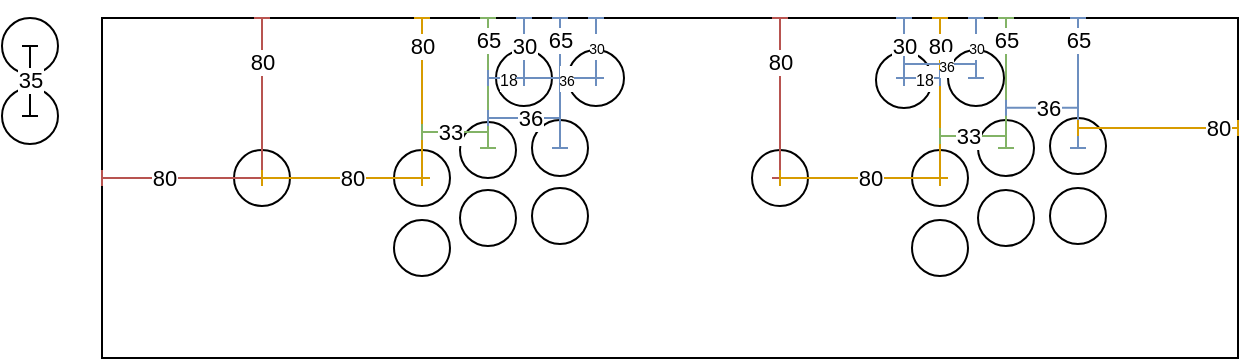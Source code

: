 <mxfile version="20.8.23" type="github">
  <diagram name="Page-1" id="TyZUWZUwhEmbMYcQDR7y">
    <mxGraphModel dx="665" dy="443" grid="1" gridSize="10" guides="1" tooltips="1" connect="1" arrows="1" fold="1" page="1" pageScale="1" pageWidth="827" pageHeight="1169" math="0" shadow="0">
      <root>
        <mxCell id="0" />
        <mxCell id="1" parent="0" />
        <mxCell id="x4vkcotw__83MeDZd9nn-2" value="" style="rounded=0;whiteSpace=wrap;html=1;imageWidth=24;" parent="1" vertex="1">
          <mxGeometry x="80" y="360" width="568" height="170" as="geometry" />
        </mxCell>
        <mxCell id="x4vkcotw__83MeDZd9nn-23" value="" style="group" parent="1" vertex="1" connectable="0">
          <mxGeometry x="259" y="411" width="28" height="58" as="geometry" />
        </mxCell>
        <mxCell id="x4vkcotw__83MeDZd9nn-24" value="" style="ellipse;whiteSpace=wrap;html=1;aspect=fixed;" parent="x4vkcotw__83MeDZd9nn-23" vertex="1">
          <mxGeometry y="1" width="28" height="28" as="geometry" />
        </mxCell>
        <mxCell id="x4vkcotw__83MeDZd9nn-25" value="" style="ellipse;whiteSpace=wrap;html=1;aspect=fixed;" parent="x4vkcotw__83MeDZd9nn-23" vertex="1">
          <mxGeometry y="35" width="28" height="28" as="geometry" />
        </mxCell>
        <mxCell id="x4vkcotw__83MeDZd9nn-1" value="" style="ellipse;whiteSpace=wrap;html=1;aspect=fixed;" parent="1" vertex="1">
          <mxGeometry x="146" y="426" width="28" height="28" as="geometry" />
        </mxCell>
        <mxCell id="x4vkcotw__83MeDZd9nn-3" value="" style="endArrow=baseDash;html=1;rounded=0;endFill=0;startArrow=baseDash;startFill=0;fillColor=#f8cecc;strokeColor=#b85450;" parent="1" edge="1">
          <mxGeometry width="50" height="50" relative="1" as="geometry">
            <mxPoint x="80" y="440" as="sourcePoint" />
            <mxPoint x="160" y="440" as="targetPoint" />
          </mxGeometry>
        </mxCell>
        <mxCell id="x4vkcotw__83MeDZd9nn-17" value="80" style="edgeLabel;html=1;align=center;verticalAlign=middle;resizable=0;points=[];" parent="x4vkcotw__83MeDZd9nn-3" vertex="1" connectable="0">
          <mxGeometry x="-0.222" relative="1" as="geometry">
            <mxPoint as="offset" />
          </mxGeometry>
        </mxCell>
        <mxCell id="x4vkcotw__83MeDZd9nn-4" value="" style="endArrow=baseDash;html=1;rounded=0;endFill=0;startArrow=baseDash;startFill=0;fillColor=#f8cecc;strokeColor=#b85450;" parent="1" edge="1">
          <mxGeometry width="50" height="50" relative="1" as="geometry">
            <mxPoint x="160" y="360" as="sourcePoint" />
            <mxPoint x="160" y="440" as="targetPoint" />
          </mxGeometry>
        </mxCell>
        <mxCell id="x4vkcotw__83MeDZd9nn-16" value="80" style="edgeLabel;html=1;align=center;verticalAlign=middle;resizable=0;points=[];" parent="x4vkcotw__83MeDZd9nn-4" vertex="1" connectable="0">
          <mxGeometry x="-0.462" relative="1" as="geometry">
            <mxPoint as="offset" />
          </mxGeometry>
        </mxCell>
        <mxCell id="x4vkcotw__83MeDZd9nn-8" value="" style="ellipse;whiteSpace=wrap;html=1;aspect=fixed;" parent="1" vertex="1">
          <mxGeometry x="226" y="426" width="28" height="28" as="geometry" />
        </mxCell>
        <mxCell id="x4vkcotw__83MeDZd9nn-9" value="" style="ellipse;whiteSpace=wrap;html=1;aspect=fixed;" parent="1" vertex="1">
          <mxGeometry x="226" y="461" width="28" height="28" as="geometry" />
        </mxCell>
        <mxCell id="x4vkcotw__83MeDZd9nn-12" value="" style="group" parent="1" vertex="1" connectable="0">
          <mxGeometry x="30" y="360" width="28" height="58" as="geometry" />
        </mxCell>
        <mxCell id="x4vkcotw__83MeDZd9nn-10" value="" style="ellipse;whiteSpace=wrap;html=1;aspect=fixed;" parent="x4vkcotw__83MeDZd9nn-12" vertex="1">
          <mxGeometry width="28" height="28" as="geometry" />
        </mxCell>
        <mxCell id="x4vkcotw__83MeDZd9nn-11" value="" style="ellipse;whiteSpace=wrap;html=1;aspect=fixed;" parent="x4vkcotw__83MeDZd9nn-12" vertex="1">
          <mxGeometry y="35" width="28" height="28" as="geometry" />
        </mxCell>
        <mxCell id="x4vkcotw__83MeDZd9nn-35" value="" style="endArrow=baseDash;html=1;rounded=1;fillColor=#f8cecc;strokeColor=default;startArrow=baseDash;startFill=0;endFill=0;" parent="x4vkcotw__83MeDZd9nn-12" edge="1">
          <mxGeometry width="50" height="50" relative="1" as="geometry">
            <mxPoint x="14" y="14" as="sourcePoint" />
            <mxPoint x="14" y="49" as="targetPoint" />
          </mxGeometry>
        </mxCell>
        <mxCell id="x4vkcotw__83MeDZd9nn-36" value="35" style="edgeLabel;html=1;align=center;verticalAlign=middle;resizable=0;points=[];" parent="x4vkcotw__83MeDZd9nn-35" vertex="1" connectable="0">
          <mxGeometry x="0.125" relative="1" as="geometry">
            <mxPoint y="-3" as="offset" />
          </mxGeometry>
        </mxCell>
        <mxCell id="x4vkcotw__83MeDZd9nn-7" value="" style="endArrow=baseDash;html=1;rounded=0;fillColor=#ffe6cc;strokeColor=#d79b00;startArrow=baseDash;startFill=0;endFill=0;" parent="1" edge="1">
          <mxGeometry width="50" height="50" relative="1" as="geometry">
            <mxPoint x="240" y="360" as="sourcePoint" />
            <mxPoint x="240" y="440" as="targetPoint" />
          </mxGeometry>
        </mxCell>
        <mxCell id="x4vkcotw__83MeDZd9nn-14" value="80" style="edgeLabel;html=1;align=center;verticalAlign=middle;resizable=0;points=[];" parent="x4vkcotw__83MeDZd9nn-7" vertex="1" connectable="0">
          <mxGeometry x="-0.663" relative="1" as="geometry">
            <mxPoint as="offset" />
          </mxGeometry>
        </mxCell>
        <mxCell id="x4vkcotw__83MeDZd9nn-6" value="" style="endArrow=baseDash;html=1;rounded=0;fillColor=#ffe6cc;strokeColor=#d79b00;startArrow=baseDash;startFill=0;endFill=0;" parent="1" edge="1">
          <mxGeometry width="50" height="50" relative="1" as="geometry">
            <mxPoint x="160" y="440" as="sourcePoint" />
            <mxPoint x="240" y="440" as="targetPoint" />
          </mxGeometry>
        </mxCell>
        <mxCell id="x4vkcotw__83MeDZd9nn-13" value="80" style="edgeLabel;html=1;align=center;verticalAlign=middle;resizable=0;points=[];" parent="x4vkcotw__83MeDZd9nn-6" vertex="1" connectable="0">
          <mxGeometry x="0.125" relative="1" as="geometry">
            <mxPoint as="offset" />
          </mxGeometry>
        </mxCell>
        <mxCell id="x4vkcotw__83MeDZd9nn-18" value="" style="endArrow=baseDash;html=1;rounded=0;fillColor=#d5e8d4;strokeColor=#82b366;startArrow=baseDash;startFill=0;endFill=0;" parent="1" edge="1">
          <mxGeometry width="50" height="50" relative="1" as="geometry">
            <mxPoint x="240" y="417" as="sourcePoint" />
            <mxPoint x="273" y="417" as="targetPoint" />
          </mxGeometry>
        </mxCell>
        <mxCell id="x4vkcotw__83MeDZd9nn-19" value="33" style="edgeLabel;html=1;align=center;verticalAlign=middle;resizable=0;points=[];" parent="x4vkcotw__83MeDZd9nn-18" vertex="1" connectable="0">
          <mxGeometry x="0.125" relative="1" as="geometry">
            <mxPoint x="-5" as="offset" />
          </mxGeometry>
        </mxCell>
        <mxCell id="x4vkcotw__83MeDZd9nn-32" value="" style="group" parent="1" vertex="1" connectable="0">
          <mxGeometry x="295" y="410" width="28" height="58" as="geometry" />
        </mxCell>
        <mxCell id="x4vkcotw__83MeDZd9nn-33" value="" style="ellipse;whiteSpace=wrap;html=1;aspect=fixed;" parent="x4vkcotw__83MeDZd9nn-32" vertex="1">
          <mxGeometry y="1" width="28" height="28" as="geometry" />
        </mxCell>
        <mxCell id="x4vkcotw__83MeDZd9nn-34" value="" style="ellipse;whiteSpace=wrap;html=1;aspect=fixed;" parent="x4vkcotw__83MeDZd9nn-32" vertex="1">
          <mxGeometry y="35" width="28" height="28" as="geometry" />
        </mxCell>
        <mxCell id="x4vkcotw__83MeDZd9nn-28" value="" style="endArrow=baseDash;html=1;rounded=0;fillColor=#dae8fc;strokeColor=#6c8ebf;startArrow=baseDash;startFill=0;endFill=0;" parent="1" edge="1">
          <mxGeometry width="50" height="50" relative="1" as="geometry">
            <mxPoint x="309" y="360" as="sourcePoint" />
            <mxPoint x="309" y="425" as="targetPoint" />
          </mxGeometry>
        </mxCell>
        <mxCell id="x4vkcotw__83MeDZd9nn-29" value="65" style="edgeLabel;html=1;align=center;verticalAlign=middle;resizable=0;points=[];" parent="x4vkcotw__83MeDZd9nn-28" vertex="1" connectable="0">
          <mxGeometry x="-0.663" relative="1" as="geometry">
            <mxPoint as="offset" />
          </mxGeometry>
        </mxCell>
        <mxCell id="x4vkcotw__83MeDZd9nn-26" value="" style="endArrow=baseDash;html=1;rounded=0;fillColor=#d5e8d4;strokeColor=#82b366;startArrow=baseDash;startFill=0;endFill=0;" parent="1" edge="1">
          <mxGeometry width="50" height="50" relative="1" as="geometry">
            <mxPoint x="273" y="360" as="sourcePoint" />
            <mxPoint x="273" y="425" as="targetPoint" />
          </mxGeometry>
        </mxCell>
        <mxCell id="x4vkcotw__83MeDZd9nn-27" value="65" style="edgeLabel;html=1;align=center;verticalAlign=middle;resizable=0;points=[];" parent="x4vkcotw__83MeDZd9nn-26" vertex="1" connectable="0">
          <mxGeometry x="-0.663" relative="1" as="geometry">
            <mxPoint as="offset" />
          </mxGeometry>
        </mxCell>
        <mxCell id="x4vkcotw__83MeDZd9nn-30" value="" style="endArrow=baseDash;html=1;rounded=0;fillColor=#dae8fc;strokeColor=#6c8ebf;startArrow=baseDash;startFill=0;endFill=0;" parent="1" edge="1">
          <mxGeometry width="50" height="50" relative="1" as="geometry">
            <mxPoint x="273" y="410" as="sourcePoint" />
            <mxPoint x="309" y="410" as="targetPoint" />
          </mxGeometry>
        </mxCell>
        <mxCell id="x4vkcotw__83MeDZd9nn-31" value="36" style="edgeLabel;html=1;align=center;verticalAlign=middle;resizable=0;points=[];" parent="x4vkcotw__83MeDZd9nn-30" vertex="1" connectable="0">
          <mxGeometry x="0.125" relative="1" as="geometry">
            <mxPoint as="offset" />
          </mxGeometry>
        </mxCell>
        <mxCell id="p32x1-39a59fUp0QArxO-10" value="" style="group" vertex="1" connectable="0" parent="1">
          <mxGeometry x="554" y="410" width="28" height="58" as="geometry" />
        </mxCell>
        <mxCell id="p32x1-39a59fUp0QArxO-11" value="" style="ellipse;whiteSpace=wrap;html=1;aspect=fixed;" vertex="1" parent="p32x1-39a59fUp0QArxO-10">
          <mxGeometry width="28" height="28" as="geometry" />
        </mxCell>
        <mxCell id="p32x1-39a59fUp0QArxO-12" value="" style="ellipse;whiteSpace=wrap;html=1;aspect=fixed;" vertex="1" parent="p32x1-39a59fUp0QArxO-10">
          <mxGeometry y="35" width="28" height="28" as="geometry" />
        </mxCell>
        <mxCell id="p32x1-39a59fUp0QArxO-13" value="" style="endArrow=baseDash;html=1;rounded=0;fillColor=#dae8fc;strokeColor=#6c8ebf;startArrow=baseDash;startFill=0;endFill=0;" edge="1" parent="1">
          <mxGeometry width="50" height="50" relative="1" as="geometry">
            <mxPoint x="568" y="360" as="sourcePoint" />
            <mxPoint x="568" y="425" as="targetPoint" />
          </mxGeometry>
        </mxCell>
        <mxCell id="p32x1-39a59fUp0QArxO-14" value="65" style="edgeLabel;html=1;align=center;verticalAlign=middle;resizable=0;points=[];" vertex="1" connectable="0" parent="p32x1-39a59fUp0QArxO-13">
          <mxGeometry x="-0.663" relative="1" as="geometry">
            <mxPoint as="offset" />
          </mxGeometry>
        </mxCell>
        <mxCell id="p32x1-39a59fUp0QArxO-8" value="" style="endArrow=baseDash;html=1;rounded=0;fillColor=#ffe6cc;strokeColor=#d79b00;startArrow=baseDash;startFill=0;endFill=0;" edge="1" parent="1">
          <mxGeometry width="50" height="50" relative="1" as="geometry">
            <mxPoint x="568" y="415" as="sourcePoint" />
            <mxPoint x="648" y="415" as="targetPoint" />
          </mxGeometry>
        </mxCell>
        <mxCell id="p32x1-39a59fUp0QArxO-9" value="80" style="edgeLabel;html=1;align=center;verticalAlign=middle;resizable=0;points=[];" vertex="1" connectable="0" parent="p32x1-39a59fUp0QArxO-8">
          <mxGeometry x="0.125" relative="1" as="geometry">
            <mxPoint x="25" as="offset" />
          </mxGeometry>
        </mxCell>
        <mxCell id="p32x1-39a59fUp0QArxO-23" value="" style="group" vertex="1" connectable="0" parent="1">
          <mxGeometry x="518" y="411" width="28" height="58" as="geometry" />
        </mxCell>
        <mxCell id="p32x1-39a59fUp0QArxO-24" value="" style="ellipse;whiteSpace=wrap;html=1;aspect=fixed;" vertex="1" parent="p32x1-39a59fUp0QArxO-23">
          <mxGeometry width="28" height="28" as="geometry" />
        </mxCell>
        <mxCell id="p32x1-39a59fUp0QArxO-25" value="" style="ellipse;whiteSpace=wrap;html=1;aspect=fixed;" vertex="1" parent="p32x1-39a59fUp0QArxO-23">
          <mxGeometry y="35" width="28" height="28" as="geometry" />
        </mxCell>
        <mxCell id="p32x1-39a59fUp0QArxO-26" value="" style="ellipse;whiteSpace=wrap;html=1;aspect=fixed;" vertex="1" parent="1">
          <mxGeometry x="405" y="426" width="28" height="28" as="geometry" />
        </mxCell>
        <mxCell id="p32x1-39a59fUp0QArxO-27" value="" style="endArrow=baseDash;html=1;rounded=0;endFill=0;startArrow=baseDash;startFill=0;fillColor=#f8cecc;strokeColor=#b85450;" edge="1" parent="1">
          <mxGeometry width="50" height="50" relative="1" as="geometry">
            <mxPoint x="419" y="360" as="sourcePoint" />
            <mxPoint x="419" y="440" as="targetPoint" />
          </mxGeometry>
        </mxCell>
        <mxCell id="p32x1-39a59fUp0QArxO-28" value="80" style="edgeLabel;html=1;align=center;verticalAlign=middle;resizable=0;points=[];" vertex="1" connectable="0" parent="p32x1-39a59fUp0QArxO-27">
          <mxGeometry x="-0.462" relative="1" as="geometry">
            <mxPoint as="offset" />
          </mxGeometry>
        </mxCell>
        <mxCell id="p32x1-39a59fUp0QArxO-29" value="" style="ellipse;whiteSpace=wrap;html=1;aspect=fixed;" vertex="1" parent="1">
          <mxGeometry x="485" y="426" width="28" height="28" as="geometry" />
        </mxCell>
        <mxCell id="p32x1-39a59fUp0QArxO-30" value="" style="ellipse;whiteSpace=wrap;html=1;aspect=fixed;" vertex="1" parent="1">
          <mxGeometry x="485" y="461" width="28" height="28" as="geometry" />
        </mxCell>
        <mxCell id="p32x1-39a59fUp0QArxO-31" value="" style="endArrow=baseDash;html=1;rounded=0;fillColor=#ffe6cc;strokeColor=#d79b00;startArrow=baseDash;startFill=0;endFill=0;" edge="1" parent="1">
          <mxGeometry width="50" height="50" relative="1" as="geometry">
            <mxPoint x="499" y="360" as="sourcePoint" />
            <mxPoint x="499" y="440" as="targetPoint" />
          </mxGeometry>
        </mxCell>
        <mxCell id="p32x1-39a59fUp0QArxO-32" value="80" style="edgeLabel;html=1;align=center;verticalAlign=middle;resizable=0;points=[];" vertex="1" connectable="0" parent="p32x1-39a59fUp0QArxO-31">
          <mxGeometry x="-0.663" relative="1" as="geometry">
            <mxPoint as="offset" />
          </mxGeometry>
        </mxCell>
        <mxCell id="p32x1-39a59fUp0QArxO-33" value="" style="endArrow=baseDash;html=1;rounded=0;fillColor=#ffe6cc;strokeColor=#d79b00;startArrow=baseDash;startFill=0;endFill=0;" edge="1" parent="1">
          <mxGeometry width="50" height="50" relative="1" as="geometry">
            <mxPoint x="419" y="440" as="sourcePoint" />
            <mxPoint x="499" y="440" as="targetPoint" />
          </mxGeometry>
        </mxCell>
        <mxCell id="p32x1-39a59fUp0QArxO-34" value="80" style="edgeLabel;html=1;align=center;verticalAlign=middle;resizable=0;points=[];" vertex="1" connectable="0" parent="p32x1-39a59fUp0QArxO-33">
          <mxGeometry x="0.125" relative="1" as="geometry">
            <mxPoint as="offset" />
          </mxGeometry>
        </mxCell>
        <mxCell id="p32x1-39a59fUp0QArxO-35" value="" style="endArrow=baseDash;html=1;rounded=0;fillColor=#d5e8d4;strokeColor=#82b366;startArrow=baseDash;startFill=0;endFill=0;" edge="1" parent="1">
          <mxGeometry width="50" height="50" relative="1" as="geometry">
            <mxPoint x="499" y="419" as="sourcePoint" />
            <mxPoint x="532" y="419" as="targetPoint" />
          </mxGeometry>
        </mxCell>
        <mxCell id="p32x1-39a59fUp0QArxO-36" value="33" style="edgeLabel;html=1;align=center;verticalAlign=middle;resizable=0;points=[];" vertex="1" connectable="0" parent="p32x1-39a59fUp0QArxO-35">
          <mxGeometry x="0.125" relative="1" as="geometry">
            <mxPoint x="-5" as="offset" />
          </mxGeometry>
        </mxCell>
        <mxCell id="p32x1-39a59fUp0QArxO-37" value="" style="endArrow=baseDash;html=1;rounded=0;fillColor=#d5e8d4;strokeColor=#82b366;startArrow=baseDash;startFill=0;endFill=0;" edge="1" parent="1">
          <mxGeometry width="50" height="50" relative="1" as="geometry">
            <mxPoint x="532" y="360" as="sourcePoint" />
            <mxPoint x="532" y="425" as="targetPoint" />
          </mxGeometry>
        </mxCell>
        <mxCell id="p32x1-39a59fUp0QArxO-38" value="65" style="edgeLabel;html=1;align=center;verticalAlign=middle;resizable=0;points=[];" vertex="1" connectable="0" parent="p32x1-39a59fUp0QArxO-37">
          <mxGeometry x="-0.663" relative="1" as="geometry">
            <mxPoint as="offset" />
          </mxGeometry>
        </mxCell>
        <mxCell id="p32x1-39a59fUp0QArxO-39" value="" style="endArrow=baseDash;html=1;rounded=0;fillColor=#dae8fc;strokeColor=#6c8ebf;startArrow=baseDash;startFill=0;endFill=0;" edge="1" parent="1">
          <mxGeometry width="50" height="50" relative="1" as="geometry">
            <mxPoint x="532" y="404.86" as="sourcePoint" />
            <mxPoint x="568" y="404.86" as="targetPoint" />
          </mxGeometry>
        </mxCell>
        <mxCell id="p32x1-39a59fUp0QArxO-40" value="36" style="edgeLabel;html=1;align=center;verticalAlign=middle;resizable=0;points=[];" vertex="1" connectable="0" parent="p32x1-39a59fUp0QArxO-39">
          <mxGeometry x="0.125" relative="1" as="geometry">
            <mxPoint as="offset" />
          </mxGeometry>
        </mxCell>
        <mxCell id="p32x1-39a59fUp0QArxO-44" value="" style="ellipse;whiteSpace=wrap;html=1;aspect=fixed;" vertex="1" parent="1">
          <mxGeometry x="277" y="376" width="28" height="28" as="geometry" />
        </mxCell>
        <mxCell id="p32x1-39a59fUp0QArxO-42" value="" style="endArrow=baseDash;html=1;rounded=0;fillColor=#dae8fc;strokeColor=#6c8ebf;startArrow=baseDash;startFill=0;endFill=0;" edge="1" parent="1">
          <mxGeometry width="50" height="50" relative="1" as="geometry">
            <mxPoint x="273" y="390" as="sourcePoint" />
            <mxPoint x="291" y="390" as="targetPoint" />
          </mxGeometry>
        </mxCell>
        <mxCell id="p32x1-39a59fUp0QArxO-43" value="&lt;font style=&quot;font-size: 8px;&quot;&gt;18&lt;/font&gt;" style="edgeLabel;html=1;align=center;verticalAlign=middle;resizable=0;points=[];" vertex="1" connectable="0" parent="p32x1-39a59fUp0QArxO-42">
          <mxGeometry x="0.125" relative="1" as="geometry">
            <mxPoint as="offset" />
          </mxGeometry>
        </mxCell>
        <mxCell id="p32x1-39a59fUp0QArxO-3" value="" style="endArrow=baseDash;html=1;rounded=0;fillColor=#dae8fc;strokeColor=#6c8ebf;startArrow=baseDash;startFill=0;endFill=0;" edge="1" parent="1">
          <mxGeometry width="50" height="50" relative="1" as="geometry">
            <mxPoint x="291" y="360" as="sourcePoint" />
            <mxPoint x="291" y="390" as="targetPoint" />
          </mxGeometry>
        </mxCell>
        <mxCell id="p32x1-39a59fUp0QArxO-4" value="30" style="edgeLabel;html=1;align=center;verticalAlign=middle;resizable=0;points=[];" vertex="1" connectable="0" parent="p32x1-39a59fUp0QArxO-3">
          <mxGeometry x="-0.663" relative="1" as="geometry">
            <mxPoint y="9" as="offset" />
          </mxGeometry>
        </mxCell>
        <mxCell id="p32x1-39a59fUp0QArxO-45" value="" style="ellipse;whiteSpace=wrap;html=1;aspect=fixed;" vertex="1" parent="1">
          <mxGeometry x="313" y="376" width="28" height="28" as="geometry" />
        </mxCell>
        <mxCell id="p32x1-39a59fUp0QArxO-1" value="" style="endArrow=baseDash;html=1;rounded=0;fillColor=#dae8fc;strokeColor=#6c8ebf;startArrow=baseDash;startFill=0;endFill=0;" edge="1" parent="1">
          <mxGeometry width="50" height="50" relative="1" as="geometry">
            <mxPoint x="291" y="390" as="sourcePoint" />
            <mxPoint x="327" y="390" as="targetPoint" />
          </mxGeometry>
        </mxCell>
        <mxCell id="p32x1-39a59fUp0QArxO-2" value="&lt;font style=&quot;font-size: 7px;&quot;&gt;36&lt;/font&gt;" style="edgeLabel;html=1;align=center;verticalAlign=middle;resizable=0;points=[];" vertex="1" connectable="0" parent="p32x1-39a59fUp0QArxO-1">
          <mxGeometry x="0.125" relative="1" as="geometry">
            <mxPoint as="offset" />
          </mxGeometry>
        </mxCell>
        <mxCell id="p32x1-39a59fUp0QArxO-46" value="" style="endArrow=baseDash;html=1;rounded=0;fillColor=#dae8fc;strokeColor=#6c8ebf;startArrow=baseDash;startFill=0;endFill=0;" edge="1" parent="1">
          <mxGeometry width="50" height="50" relative="1" as="geometry">
            <mxPoint x="327" y="360" as="sourcePoint" />
            <mxPoint x="327" y="390" as="targetPoint" />
          </mxGeometry>
        </mxCell>
        <mxCell id="p32x1-39a59fUp0QArxO-47" value="&lt;font style=&quot;font-size: 7px;&quot;&gt;30&lt;/font&gt;" style="edgeLabel;html=1;align=center;verticalAlign=middle;resizable=0;points=[];" vertex="1" connectable="0" parent="p32x1-39a59fUp0QArxO-46">
          <mxGeometry x="-0.663" relative="1" as="geometry">
            <mxPoint y="9" as="offset" />
          </mxGeometry>
        </mxCell>
        <mxCell id="p32x1-39a59fUp0QArxO-51" value="" style="ellipse;whiteSpace=wrap;html=1;aspect=fixed;" vertex="1" parent="1">
          <mxGeometry x="467" y="377" width="28" height="28" as="geometry" />
        </mxCell>
        <mxCell id="p32x1-39a59fUp0QArxO-52" value="" style="endArrow=baseDash;html=1;rounded=0;fillColor=#dae8fc;strokeColor=#6c8ebf;startArrow=baseDash;startFill=0;endFill=0;" edge="1" parent="1">
          <mxGeometry width="50" height="50" relative="1" as="geometry">
            <mxPoint x="481" y="390" as="sourcePoint" />
            <mxPoint x="499" y="390" as="targetPoint" />
          </mxGeometry>
        </mxCell>
        <mxCell id="p32x1-39a59fUp0QArxO-53" value="&lt;font style=&quot;font-size: 8px;&quot;&gt;18&lt;/font&gt;" style="edgeLabel;html=1;align=center;verticalAlign=middle;resizable=0;points=[];" vertex="1" connectable="0" parent="p32x1-39a59fUp0QArxO-52">
          <mxGeometry x="0.125" relative="1" as="geometry">
            <mxPoint as="offset" />
          </mxGeometry>
        </mxCell>
        <mxCell id="p32x1-39a59fUp0QArxO-54" value="" style="endArrow=baseDash;html=1;rounded=0;fillColor=#dae8fc;strokeColor=#6c8ebf;startArrow=baseDash;startFill=0;endFill=0;" edge="1" parent="1">
          <mxGeometry width="50" height="50" relative="1" as="geometry">
            <mxPoint x="481" y="360" as="sourcePoint" />
            <mxPoint x="481" y="390" as="targetPoint" />
          </mxGeometry>
        </mxCell>
        <mxCell id="p32x1-39a59fUp0QArxO-55" value="30" style="edgeLabel;html=1;align=center;verticalAlign=middle;resizable=0;points=[];" vertex="1" connectable="0" parent="p32x1-39a59fUp0QArxO-54">
          <mxGeometry x="-0.663" relative="1" as="geometry">
            <mxPoint y="9" as="offset" />
          </mxGeometry>
        </mxCell>
        <mxCell id="p32x1-39a59fUp0QArxO-56" value="" style="ellipse;whiteSpace=wrap;html=1;aspect=fixed;" vertex="1" parent="1">
          <mxGeometry x="503" y="376" width="28" height="28" as="geometry" />
        </mxCell>
        <mxCell id="p32x1-39a59fUp0QArxO-57" value="" style="endArrow=baseDash;html=1;rounded=0;fillColor=#dae8fc;strokeColor=#6c8ebf;startArrow=baseDash;startFill=0;endFill=0;" edge="1" parent="1">
          <mxGeometry width="50" height="50" relative="1" as="geometry">
            <mxPoint x="481" y="383" as="sourcePoint" />
            <mxPoint x="517" y="383" as="targetPoint" />
          </mxGeometry>
        </mxCell>
        <mxCell id="p32x1-39a59fUp0QArxO-58" value="&lt;font style=&quot;font-size: 7px;&quot;&gt;36&lt;/font&gt;" style="edgeLabel;html=1;align=center;verticalAlign=middle;resizable=0;points=[];" vertex="1" connectable="0" parent="p32x1-39a59fUp0QArxO-57">
          <mxGeometry x="0.125" relative="1" as="geometry">
            <mxPoint as="offset" />
          </mxGeometry>
        </mxCell>
        <mxCell id="p32x1-39a59fUp0QArxO-59" value="" style="endArrow=baseDash;html=1;rounded=0;fillColor=#dae8fc;strokeColor=#6c8ebf;startArrow=baseDash;startFill=0;endFill=0;" edge="1" parent="1">
          <mxGeometry width="50" height="50" relative="1" as="geometry">
            <mxPoint x="517" y="360" as="sourcePoint" />
            <mxPoint x="517" y="390" as="targetPoint" />
          </mxGeometry>
        </mxCell>
        <mxCell id="p32x1-39a59fUp0QArxO-60" value="&lt;font style=&quot;font-size: 7px;&quot;&gt;30&lt;/font&gt;" style="edgeLabel;html=1;align=center;verticalAlign=middle;resizable=0;points=[];" vertex="1" connectable="0" parent="p32x1-39a59fUp0QArxO-59">
          <mxGeometry x="-0.663" relative="1" as="geometry">
            <mxPoint y="9" as="offset" />
          </mxGeometry>
        </mxCell>
      </root>
    </mxGraphModel>
  </diagram>
</mxfile>
